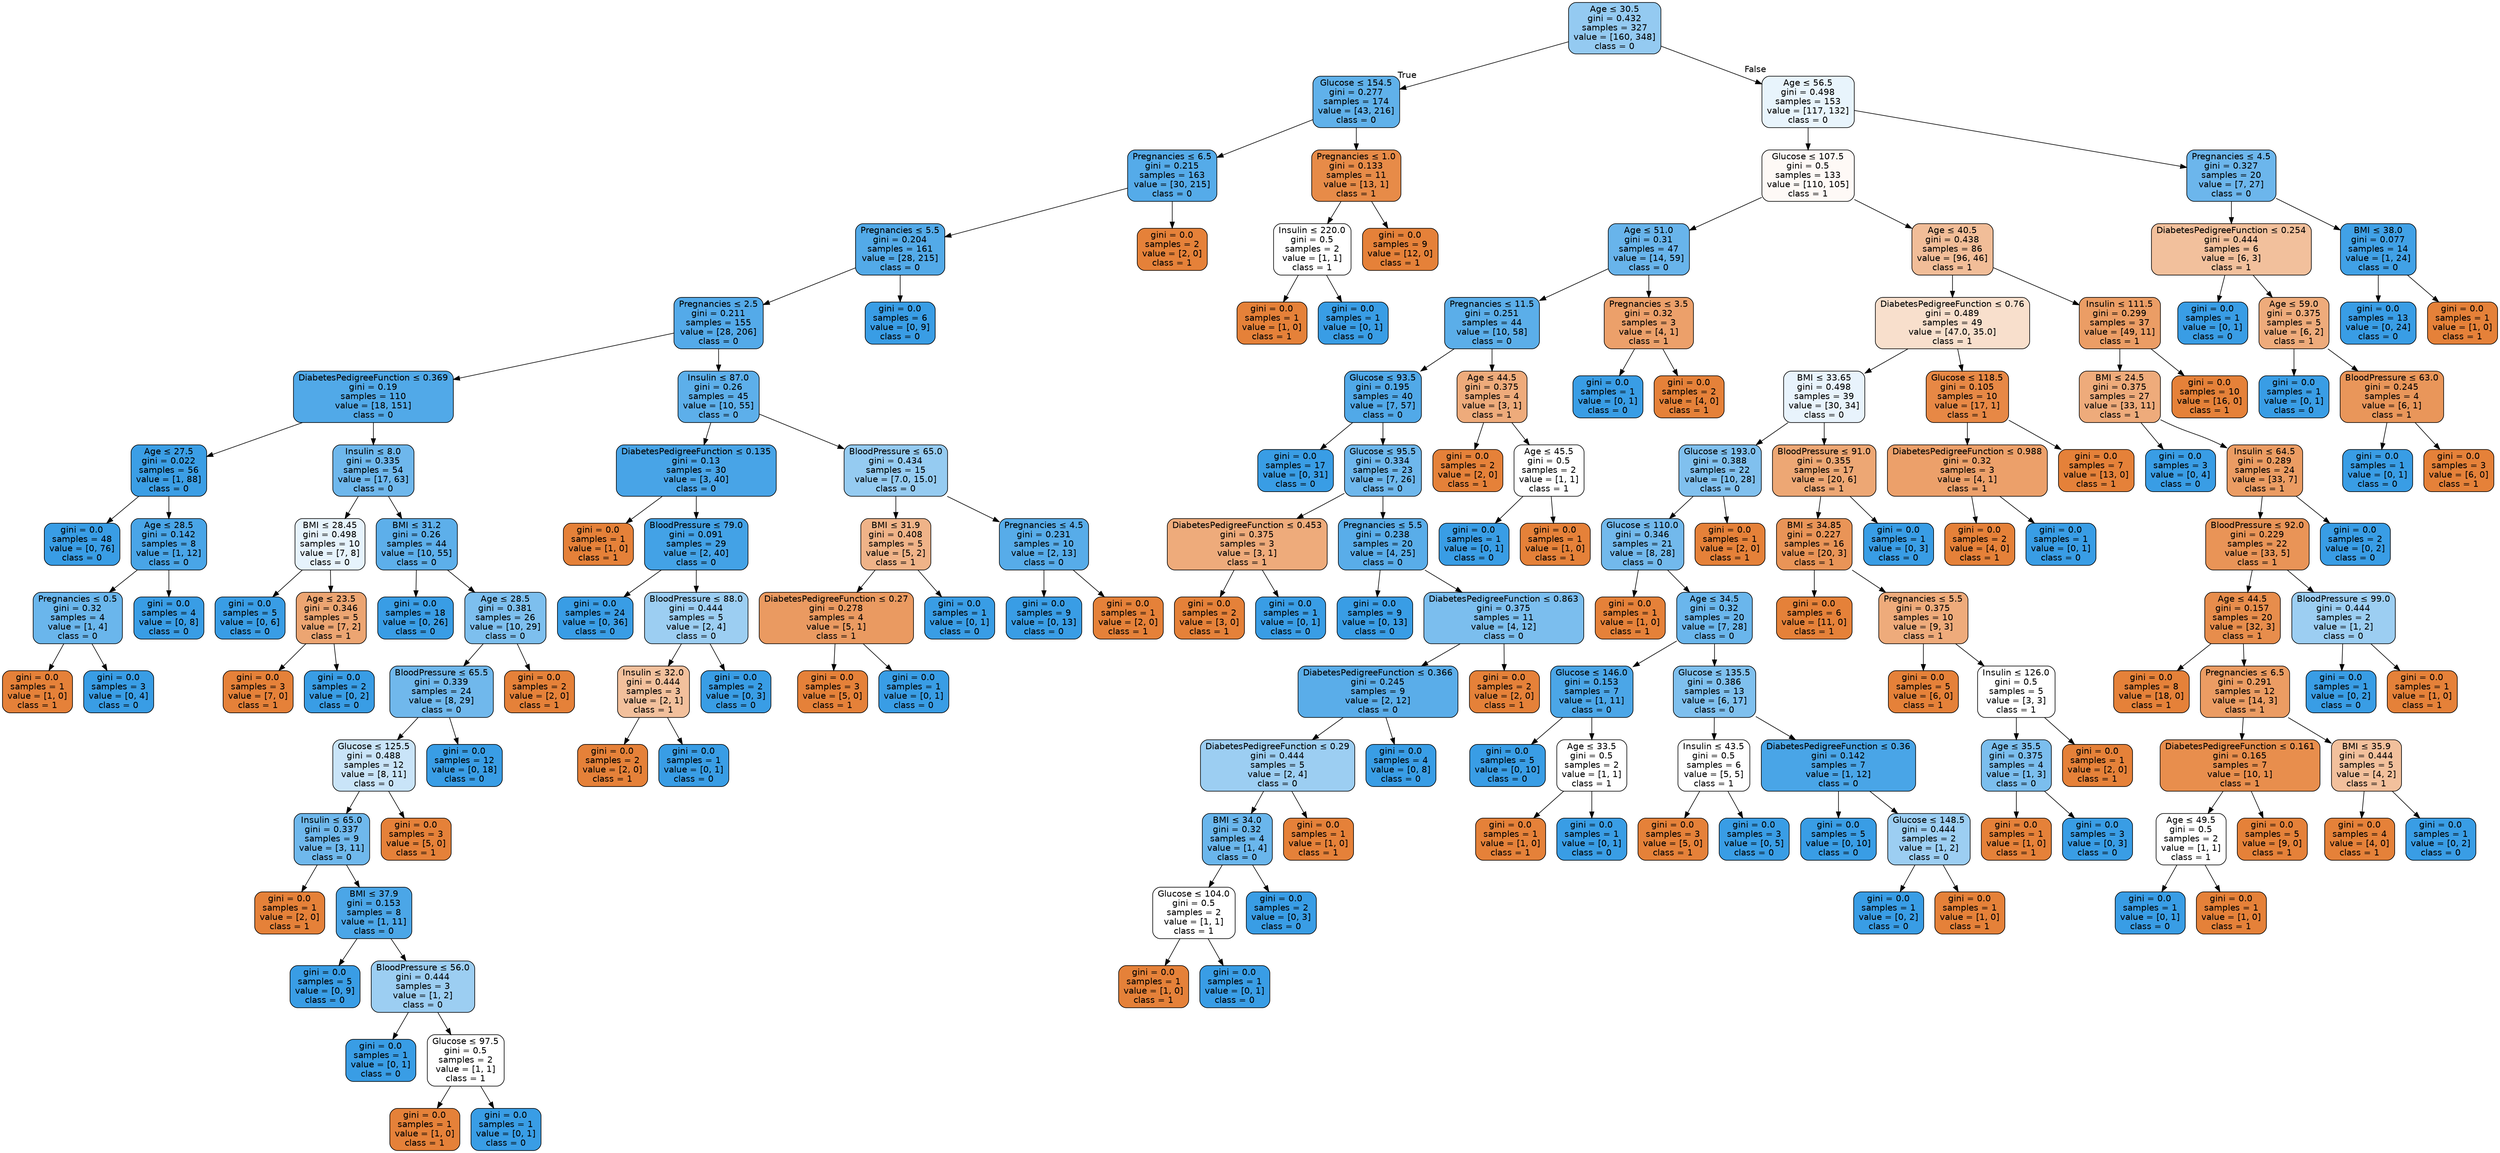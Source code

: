 digraph Tree {
node [shape=box, style="filled, rounded", color="black", fontname="helvetica"] ;
edge [fontname="helvetica"] ;
0 [label=<Age &le; 30.5<br/>gini = 0.432<br/>samples = 327<br/>value = [160, 348]<br/>class = 0>, fillcolor="#94caf1"] ;
1 [label=<Glucose &le; 154.5<br/>gini = 0.277<br/>samples = 174<br/>value = [43, 216]<br/>class = 0>, fillcolor="#60b1ea"] ;
0 -> 1 [labeldistance=2.5, labelangle=45, headlabel="True"] ;
2 [label=<Pregnancies &le; 6.5<br/>gini = 0.215<br/>samples = 163<br/>value = [30, 215]<br/>class = 0>, fillcolor="#55abe9"] ;
1 -> 2 ;
3 [label=<Pregnancies &le; 5.5<br/>gini = 0.204<br/>samples = 161<br/>value = [28, 215]<br/>class = 0>, fillcolor="#53aae8"] ;
2 -> 3 ;
4 [label=<Pregnancies &le; 2.5<br/>gini = 0.211<br/>samples = 155<br/>value = [28, 206]<br/>class = 0>, fillcolor="#54aae9"] ;
3 -> 4 ;
5 [label=<DiabetesPedigreeFunction &le; 0.369<br/>gini = 0.19<br/>samples = 110<br/>value = [18, 151]<br/>class = 0>, fillcolor="#51a9e8"] ;
4 -> 5 ;
6 [label=<Age &le; 27.5<br/>gini = 0.022<br/>samples = 56<br/>value = [1, 88]<br/>class = 0>, fillcolor="#3b9ee5"] ;
5 -> 6 ;
7 [label=<gini = 0.0<br/>samples = 48<br/>value = [0, 76]<br/>class = 0>, fillcolor="#399de5"] ;
6 -> 7 ;
8 [label=<Age &le; 28.5<br/>gini = 0.142<br/>samples = 8<br/>value = [1, 12]<br/>class = 0>, fillcolor="#49a5e7"] ;
6 -> 8 ;
9 [label=<Pregnancies &le; 0.5<br/>gini = 0.32<br/>samples = 4<br/>value = [1, 4]<br/>class = 0>, fillcolor="#6ab6ec"] ;
8 -> 9 ;
10 [label=<gini = 0.0<br/>samples = 1<br/>value = [1, 0]<br/>class = 1>, fillcolor="#e58139"] ;
9 -> 10 ;
11 [label=<gini = 0.0<br/>samples = 3<br/>value = [0, 4]<br/>class = 0>, fillcolor="#399de5"] ;
9 -> 11 ;
12 [label=<gini = 0.0<br/>samples = 4<br/>value = [0, 8]<br/>class = 0>, fillcolor="#399de5"] ;
8 -> 12 ;
13 [label=<Insulin &le; 8.0<br/>gini = 0.335<br/>samples = 54<br/>value = [17, 63]<br/>class = 0>, fillcolor="#6eb7ec"] ;
5 -> 13 ;
14 [label=<BMI &le; 28.45<br/>gini = 0.498<br/>samples = 10<br/>value = [7, 8]<br/>class = 0>, fillcolor="#e6f3fc"] ;
13 -> 14 ;
15 [label=<gini = 0.0<br/>samples = 5<br/>value = [0, 6]<br/>class = 0>, fillcolor="#399de5"] ;
14 -> 15 ;
16 [label=<Age &le; 23.5<br/>gini = 0.346<br/>samples = 5<br/>value = [7, 2]<br/>class = 1>, fillcolor="#eca572"] ;
14 -> 16 ;
17 [label=<gini = 0.0<br/>samples = 3<br/>value = [7, 0]<br/>class = 1>, fillcolor="#e58139"] ;
16 -> 17 ;
18 [label=<gini = 0.0<br/>samples = 2<br/>value = [0, 2]<br/>class = 0>, fillcolor="#399de5"] ;
16 -> 18 ;
19 [label=<BMI &le; 31.2<br/>gini = 0.26<br/>samples = 44<br/>value = [10, 55]<br/>class = 0>, fillcolor="#5dafea"] ;
13 -> 19 ;
20 [label=<gini = 0.0<br/>samples = 18<br/>value = [0, 26]<br/>class = 0>, fillcolor="#399de5"] ;
19 -> 20 ;
21 [label=<Age &le; 28.5<br/>gini = 0.381<br/>samples = 26<br/>value = [10, 29]<br/>class = 0>, fillcolor="#7dbfee"] ;
19 -> 21 ;
22 [label=<BloodPressure &le; 65.5<br/>gini = 0.339<br/>samples = 24<br/>value = [8, 29]<br/>class = 0>, fillcolor="#70b8ec"] ;
21 -> 22 ;
23 [label=<Glucose &le; 125.5<br/>gini = 0.488<br/>samples = 12<br/>value = [8, 11]<br/>class = 0>, fillcolor="#c9e4f8"] ;
22 -> 23 ;
24 [label=<Insulin &le; 65.0<br/>gini = 0.337<br/>samples = 9<br/>value = [3, 11]<br/>class = 0>, fillcolor="#6fb8ec"] ;
23 -> 24 ;
25 [label=<gini = 0.0<br/>samples = 1<br/>value = [2, 0]<br/>class = 1>, fillcolor="#e58139"] ;
24 -> 25 ;
26 [label=<BMI &le; 37.9<br/>gini = 0.153<br/>samples = 8<br/>value = [1, 11]<br/>class = 0>, fillcolor="#4ba6e7"] ;
24 -> 26 ;
27 [label=<gini = 0.0<br/>samples = 5<br/>value = [0, 9]<br/>class = 0>, fillcolor="#399de5"] ;
26 -> 27 ;
28 [label=<BloodPressure &le; 56.0<br/>gini = 0.444<br/>samples = 3<br/>value = [1, 2]<br/>class = 0>, fillcolor="#9ccef2"] ;
26 -> 28 ;
29 [label=<gini = 0.0<br/>samples = 1<br/>value = [0, 1]<br/>class = 0>, fillcolor="#399de5"] ;
28 -> 29 ;
30 [label=<Glucose &le; 97.5<br/>gini = 0.5<br/>samples = 2<br/>value = [1, 1]<br/>class = 1>, fillcolor="#ffffff"] ;
28 -> 30 ;
31 [label=<gini = 0.0<br/>samples = 1<br/>value = [1, 0]<br/>class = 1>, fillcolor="#e58139"] ;
30 -> 31 ;
32 [label=<gini = 0.0<br/>samples = 1<br/>value = [0, 1]<br/>class = 0>, fillcolor="#399de5"] ;
30 -> 32 ;
33 [label=<gini = 0.0<br/>samples = 3<br/>value = [5, 0]<br/>class = 1>, fillcolor="#e58139"] ;
23 -> 33 ;
34 [label=<gini = 0.0<br/>samples = 12<br/>value = [0, 18]<br/>class = 0>, fillcolor="#399de5"] ;
22 -> 34 ;
35 [label=<gini = 0.0<br/>samples = 2<br/>value = [2, 0]<br/>class = 1>, fillcolor="#e58139"] ;
21 -> 35 ;
36 [label=<Insulin &le; 87.0<br/>gini = 0.26<br/>samples = 45<br/>value = [10, 55]<br/>class = 0>, fillcolor="#5dafea"] ;
4 -> 36 ;
37 [label=<DiabetesPedigreeFunction &le; 0.135<br/>gini = 0.13<br/>samples = 30<br/>value = [3, 40]<br/>class = 0>, fillcolor="#48a4e7"] ;
36 -> 37 ;
38 [label=<gini = 0.0<br/>samples = 1<br/>value = [1, 0]<br/>class = 1>, fillcolor="#e58139"] ;
37 -> 38 ;
39 [label=<BloodPressure &le; 79.0<br/>gini = 0.091<br/>samples = 29<br/>value = [2, 40]<br/>class = 0>, fillcolor="#43a2e6"] ;
37 -> 39 ;
40 [label=<gini = 0.0<br/>samples = 24<br/>value = [0, 36]<br/>class = 0>, fillcolor="#399de5"] ;
39 -> 40 ;
41 [label=<BloodPressure &le; 88.0<br/>gini = 0.444<br/>samples = 5<br/>value = [2, 4]<br/>class = 0>, fillcolor="#9ccef2"] ;
39 -> 41 ;
42 [label=<Insulin &le; 32.0<br/>gini = 0.444<br/>samples = 3<br/>value = [2, 1]<br/>class = 1>, fillcolor="#f2c09c"] ;
41 -> 42 ;
43 [label=<gini = 0.0<br/>samples = 2<br/>value = [2, 0]<br/>class = 1>, fillcolor="#e58139"] ;
42 -> 43 ;
44 [label=<gini = 0.0<br/>samples = 1<br/>value = [0, 1]<br/>class = 0>, fillcolor="#399de5"] ;
42 -> 44 ;
45 [label=<gini = 0.0<br/>samples = 2<br/>value = [0, 3]<br/>class = 0>, fillcolor="#399de5"] ;
41 -> 45 ;
46 [label=<BloodPressure &le; 65.0<br/>gini = 0.434<br/>samples = 15<br/>value = [7.0, 15.0]<br/>class = 0>, fillcolor="#95cbf1"] ;
36 -> 46 ;
47 [label=<BMI &le; 31.9<br/>gini = 0.408<br/>samples = 5<br/>value = [5, 2]<br/>class = 1>, fillcolor="#efb388"] ;
46 -> 47 ;
48 [label=<DiabetesPedigreeFunction &le; 0.27<br/>gini = 0.278<br/>samples = 4<br/>value = [5, 1]<br/>class = 1>, fillcolor="#ea9a61"] ;
47 -> 48 ;
49 [label=<gini = 0.0<br/>samples = 3<br/>value = [5, 0]<br/>class = 1>, fillcolor="#e58139"] ;
48 -> 49 ;
50 [label=<gini = 0.0<br/>samples = 1<br/>value = [0, 1]<br/>class = 0>, fillcolor="#399de5"] ;
48 -> 50 ;
51 [label=<gini = 0.0<br/>samples = 1<br/>value = [0, 1]<br/>class = 0>, fillcolor="#399de5"] ;
47 -> 51 ;
52 [label=<Pregnancies &le; 4.5<br/>gini = 0.231<br/>samples = 10<br/>value = [2, 13]<br/>class = 0>, fillcolor="#57ace9"] ;
46 -> 52 ;
53 [label=<gini = 0.0<br/>samples = 9<br/>value = [0, 13]<br/>class = 0>, fillcolor="#399de5"] ;
52 -> 53 ;
54 [label=<gini = 0.0<br/>samples = 1<br/>value = [2, 0]<br/>class = 1>, fillcolor="#e58139"] ;
52 -> 54 ;
55 [label=<gini = 0.0<br/>samples = 6<br/>value = [0, 9]<br/>class = 0>, fillcolor="#399de5"] ;
3 -> 55 ;
56 [label=<gini = 0.0<br/>samples = 2<br/>value = [2, 0]<br/>class = 1>, fillcolor="#e58139"] ;
2 -> 56 ;
57 [label=<Pregnancies &le; 1.0<br/>gini = 0.133<br/>samples = 11<br/>value = [13, 1]<br/>class = 1>, fillcolor="#e78b48"] ;
1 -> 57 ;
58 [label=<Insulin &le; 220.0<br/>gini = 0.5<br/>samples = 2<br/>value = [1, 1]<br/>class = 1>, fillcolor="#ffffff"] ;
57 -> 58 ;
59 [label=<gini = 0.0<br/>samples = 1<br/>value = [1, 0]<br/>class = 1>, fillcolor="#e58139"] ;
58 -> 59 ;
60 [label=<gini = 0.0<br/>samples = 1<br/>value = [0, 1]<br/>class = 0>, fillcolor="#399de5"] ;
58 -> 60 ;
61 [label=<gini = 0.0<br/>samples = 9<br/>value = [12, 0]<br/>class = 1>, fillcolor="#e58139"] ;
57 -> 61 ;
62 [label=<Age &le; 56.5<br/>gini = 0.498<br/>samples = 153<br/>value = [117, 132]<br/>class = 0>, fillcolor="#e8f4fc"] ;
0 -> 62 [labeldistance=2.5, labelangle=-45, headlabel="False"] ;
63 [label=<Glucose &le; 107.5<br/>gini = 0.5<br/>samples = 133<br/>value = [110, 105]<br/>class = 1>, fillcolor="#fef9f6"] ;
62 -> 63 ;
64 [label=<Age &le; 51.0<br/>gini = 0.31<br/>samples = 47<br/>value = [14, 59]<br/>class = 0>, fillcolor="#68b4eb"] ;
63 -> 64 ;
65 [label=<Pregnancies &le; 11.5<br/>gini = 0.251<br/>samples = 44<br/>value = [10, 58]<br/>class = 0>, fillcolor="#5baee9"] ;
64 -> 65 ;
66 [label=<Glucose &le; 93.5<br/>gini = 0.195<br/>samples = 40<br/>value = [7, 57]<br/>class = 0>, fillcolor="#51a9e8"] ;
65 -> 66 ;
67 [label=<gini = 0.0<br/>samples = 17<br/>value = [0, 31]<br/>class = 0>, fillcolor="#399de5"] ;
66 -> 67 ;
68 [label=<Glucose &le; 95.5<br/>gini = 0.334<br/>samples = 23<br/>value = [7, 26]<br/>class = 0>, fillcolor="#6eb7ec"] ;
66 -> 68 ;
69 [label=<DiabetesPedigreeFunction &le; 0.453<br/>gini = 0.375<br/>samples = 3<br/>value = [3, 1]<br/>class = 1>, fillcolor="#eeab7b"] ;
68 -> 69 ;
70 [label=<gini = 0.0<br/>samples = 2<br/>value = [3, 0]<br/>class = 1>, fillcolor="#e58139"] ;
69 -> 70 ;
71 [label=<gini = 0.0<br/>samples = 1<br/>value = [0, 1]<br/>class = 0>, fillcolor="#399de5"] ;
69 -> 71 ;
72 [label=<Pregnancies &le; 5.5<br/>gini = 0.238<br/>samples = 20<br/>value = [4, 25]<br/>class = 0>, fillcolor="#59ade9"] ;
68 -> 72 ;
73 [label=<gini = 0.0<br/>samples = 9<br/>value = [0, 13]<br/>class = 0>, fillcolor="#399de5"] ;
72 -> 73 ;
74 [label=<DiabetesPedigreeFunction &le; 0.863<br/>gini = 0.375<br/>samples = 11<br/>value = [4, 12]<br/>class = 0>, fillcolor="#7bbeee"] ;
72 -> 74 ;
75 [label=<DiabetesPedigreeFunction &le; 0.366<br/>gini = 0.245<br/>samples = 9<br/>value = [2, 12]<br/>class = 0>, fillcolor="#5aade9"] ;
74 -> 75 ;
76 [label=<DiabetesPedigreeFunction &le; 0.29<br/>gini = 0.444<br/>samples = 5<br/>value = [2, 4]<br/>class = 0>, fillcolor="#9ccef2"] ;
75 -> 76 ;
77 [label=<BMI &le; 34.0<br/>gini = 0.32<br/>samples = 4<br/>value = [1, 4]<br/>class = 0>, fillcolor="#6ab6ec"] ;
76 -> 77 ;
78 [label=<Glucose &le; 104.0<br/>gini = 0.5<br/>samples = 2<br/>value = [1, 1]<br/>class = 1>, fillcolor="#ffffff"] ;
77 -> 78 ;
79 [label=<gini = 0.0<br/>samples = 1<br/>value = [1, 0]<br/>class = 1>, fillcolor="#e58139"] ;
78 -> 79 ;
80 [label=<gini = 0.0<br/>samples = 1<br/>value = [0, 1]<br/>class = 0>, fillcolor="#399de5"] ;
78 -> 80 ;
81 [label=<gini = 0.0<br/>samples = 2<br/>value = [0, 3]<br/>class = 0>, fillcolor="#399de5"] ;
77 -> 81 ;
82 [label=<gini = 0.0<br/>samples = 1<br/>value = [1, 0]<br/>class = 1>, fillcolor="#e58139"] ;
76 -> 82 ;
83 [label=<gini = 0.0<br/>samples = 4<br/>value = [0, 8]<br/>class = 0>, fillcolor="#399de5"] ;
75 -> 83 ;
84 [label=<gini = 0.0<br/>samples = 2<br/>value = [2, 0]<br/>class = 1>, fillcolor="#e58139"] ;
74 -> 84 ;
85 [label=<Age &le; 44.5<br/>gini = 0.375<br/>samples = 4<br/>value = [3, 1]<br/>class = 1>, fillcolor="#eeab7b"] ;
65 -> 85 ;
86 [label=<gini = 0.0<br/>samples = 2<br/>value = [2, 0]<br/>class = 1>, fillcolor="#e58139"] ;
85 -> 86 ;
87 [label=<Age &le; 45.5<br/>gini = 0.5<br/>samples = 2<br/>value = [1, 1]<br/>class = 1>, fillcolor="#ffffff"] ;
85 -> 87 ;
88 [label=<gini = 0.0<br/>samples = 1<br/>value = [0, 1]<br/>class = 0>, fillcolor="#399de5"] ;
87 -> 88 ;
89 [label=<gini = 0.0<br/>samples = 1<br/>value = [1, 0]<br/>class = 1>, fillcolor="#e58139"] ;
87 -> 89 ;
90 [label=<Pregnancies &le; 3.5<br/>gini = 0.32<br/>samples = 3<br/>value = [4, 1]<br/>class = 1>, fillcolor="#eca06a"] ;
64 -> 90 ;
91 [label=<gini = 0.0<br/>samples = 1<br/>value = [0, 1]<br/>class = 0>, fillcolor="#399de5"] ;
90 -> 91 ;
92 [label=<gini = 0.0<br/>samples = 2<br/>value = [4, 0]<br/>class = 1>, fillcolor="#e58139"] ;
90 -> 92 ;
93 [label=<Age &le; 40.5<br/>gini = 0.438<br/>samples = 86<br/>value = [96, 46]<br/>class = 1>, fillcolor="#f1bd98"] ;
63 -> 93 ;
94 [label=<DiabetesPedigreeFunction &le; 0.76<br/>gini = 0.489<br/>samples = 49<br/>value = [47.0, 35.0]<br/>class = 1>, fillcolor="#f8dfcc"] ;
93 -> 94 ;
95 [label=<BMI &le; 33.65<br/>gini = 0.498<br/>samples = 39<br/>value = [30, 34]<br/>class = 0>, fillcolor="#e8f3fc"] ;
94 -> 95 ;
96 [label=<Glucose &le; 193.0<br/>gini = 0.388<br/>samples = 22<br/>value = [10, 28]<br/>class = 0>, fillcolor="#80c0ee"] ;
95 -> 96 ;
97 [label=<Glucose &le; 110.0<br/>gini = 0.346<br/>samples = 21<br/>value = [8, 28]<br/>class = 0>, fillcolor="#72b9ec"] ;
96 -> 97 ;
98 [label=<gini = 0.0<br/>samples = 1<br/>value = [1, 0]<br/>class = 1>, fillcolor="#e58139"] ;
97 -> 98 ;
99 [label=<Age &le; 34.5<br/>gini = 0.32<br/>samples = 20<br/>value = [7, 28]<br/>class = 0>, fillcolor="#6ab6ec"] ;
97 -> 99 ;
100 [label=<Glucose &le; 146.0<br/>gini = 0.153<br/>samples = 7<br/>value = [1, 11]<br/>class = 0>, fillcolor="#4ba6e7"] ;
99 -> 100 ;
101 [label=<gini = 0.0<br/>samples = 5<br/>value = [0, 10]<br/>class = 0>, fillcolor="#399de5"] ;
100 -> 101 ;
102 [label=<Age &le; 33.5<br/>gini = 0.5<br/>samples = 2<br/>value = [1, 1]<br/>class = 1>, fillcolor="#ffffff"] ;
100 -> 102 ;
103 [label=<gini = 0.0<br/>samples = 1<br/>value = [1, 0]<br/>class = 1>, fillcolor="#e58139"] ;
102 -> 103 ;
104 [label=<gini = 0.0<br/>samples = 1<br/>value = [0, 1]<br/>class = 0>, fillcolor="#399de5"] ;
102 -> 104 ;
105 [label=<Glucose &le; 135.5<br/>gini = 0.386<br/>samples = 13<br/>value = [6, 17]<br/>class = 0>, fillcolor="#7fc0ee"] ;
99 -> 105 ;
106 [label=<Insulin &le; 43.5<br/>gini = 0.5<br/>samples = 6<br/>value = [5, 5]<br/>class = 1>, fillcolor="#ffffff"] ;
105 -> 106 ;
107 [label=<gini = 0.0<br/>samples = 3<br/>value = [5, 0]<br/>class = 1>, fillcolor="#e58139"] ;
106 -> 107 ;
108 [label=<gini = 0.0<br/>samples = 3<br/>value = [0, 5]<br/>class = 0>, fillcolor="#399de5"] ;
106 -> 108 ;
109 [label=<DiabetesPedigreeFunction &le; 0.36<br/>gini = 0.142<br/>samples = 7<br/>value = [1, 12]<br/>class = 0>, fillcolor="#49a5e7"] ;
105 -> 109 ;
110 [label=<gini = 0.0<br/>samples = 5<br/>value = [0, 10]<br/>class = 0>, fillcolor="#399de5"] ;
109 -> 110 ;
111 [label=<Glucose &le; 148.5<br/>gini = 0.444<br/>samples = 2<br/>value = [1, 2]<br/>class = 0>, fillcolor="#9ccef2"] ;
109 -> 111 ;
112 [label=<gini = 0.0<br/>samples = 1<br/>value = [0, 2]<br/>class = 0>, fillcolor="#399de5"] ;
111 -> 112 ;
113 [label=<gini = 0.0<br/>samples = 1<br/>value = [1, 0]<br/>class = 1>, fillcolor="#e58139"] ;
111 -> 113 ;
114 [label=<gini = 0.0<br/>samples = 1<br/>value = [2, 0]<br/>class = 1>, fillcolor="#e58139"] ;
96 -> 114 ;
115 [label=<BloodPressure &le; 91.0<br/>gini = 0.355<br/>samples = 17<br/>value = [20, 6]<br/>class = 1>, fillcolor="#eda774"] ;
95 -> 115 ;
116 [label=<BMI &le; 34.85<br/>gini = 0.227<br/>samples = 16<br/>value = [20, 3]<br/>class = 1>, fillcolor="#e99457"] ;
115 -> 116 ;
117 [label=<gini = 0.0<br/>samples = 6<br/>value = [11, 0]<br/>class = 1>, fillcolor="#e58139"] ;
116 -> 117 ;
118 [label=<Pregnancies &le; 5.5<br/>gini = 0.375<br/>samples = 10<br/>value = [9, 3]<br/>class = 1>, fillcolor="#eeab7b"] ;
116 -> 118 ;
119 [label=<gini = 0.0<br/>samples = 5<br/>value = [6, 0]<br/>class = 1>, fillcolor="#e58139"] ;
118 -> 119 ;
120 [label=<Insulin &le; 126.0<br/>gini = 0.5<br/>samples = 5<br/>value = [3, 3]<br/>class = 1>, fillcolor="#ffffff"] ;
118 -> 120 ;
121 [label=<Age &le; 35.5<br/>gini = 0.375<br/>samples = 4<br/>value = [1, 3]<br/>class = 0>, fillcolor="#7bbeee"] ;
120 -> 121 ;
122 [label=<gini = 0.0<br/>samples = 1<br/>value = [1, 0]<br/>class = 1>, fillcolor="#e58139"] ;
121 -> 122 ;
123 [label=<gini = 0.0<br/>samples = 3<br/>value = [0, 3]<br/>class = 0>, fillcolor="#399de5"] ;
121 -> 123 ;
124 [label=<gini = 0.0<br/>samples = 1<br/>value = [2, 0]<br/>class = 1>, fillcolor="#e58139"] ;
120 -> 124 ;
125 [label=<gini = 0.0<br/>samples = 1<br/>value = [0, 3]<br/>class = 0>, fillcolor="#399de5"] ;
115 -> 125 ;
126 [label=<Glucose &le; 118.5<br/>gini = 0.105<br/>samples = 10<br/>value = [17, 1]<br/>class = 1>, fillcolor="#e78845"] ;
94 -> 126 ;
127 [label=<DiabetesPedigreeFunction &le; 0.988<br/>gini = 0.32<br/>samples = 3<br/>value = [4, 1]<br/>class = 1>, fillcolor="#eca06a"] ;
126 -> 127 ;
128 [label=<gini = 0.0<br/>samples = 2<br/>value = [4, 0]<br/>class = 1>, fillcolor="#e58139"] ;
127 -> 128 ;
129 [label=<gini = 0.0<br/>samples = 1<br/>value = [0, 1]<br/>class = 0>, fillcolor="#399de5"] ;
127 -> 129 ;
130 [label=<gini = 0.0<br/>samples = 7<br/>value = [13, 0]<br/>class = 1>, fillcolor="#e58139"] ;
126 -> 130 ;
131 [label=<Insulin &le; 111.5<br/>gini = 0.299<br/>samples = 37<br/>value = [49, 11]<br/>class = 1>, fillcolor="#eb9d65"] ;
93 -> 131 ;
132 [label=<BMI &le; 24.5<br/>gini = 0.375<br/>samples = 27<br/>value = [33, 11]<br/>class = 1>, fillcolor="#eeab7b"] ;
131 -> 132 ;
133 [label=<gini = 0.0<br/>samples = 3<br/>value = [0, 4]<br/>class = 0>, fillcolor="#399de5"] ;
132 -> 133 ;
134 [label=<Insulin &le; 64.5<br/>gini = 0.289<br/>samples = 24<br/>value = [33, 7]<br/>class = 1>, fillcolor="#eb9c63"] ;
132 -> 134 ;
135 [label=<BloodPressure &le; 92.0<br/>gini = 0.229<br/>samples = 22<br/>value = [33, 5]<br/>class = 1>, fillcolor="#e99457"] ;
134 -> 135 ;
136 [label=<Age &le; 44.5<br/>gini = 0.157<br/>samples = 20<br/>value = [32, 3]<br/>class = 1>, fillcolor="#e78d4c"] ;
135 -> 136 ;
137 [label=<gini = 0.0<br/>samples = 8<br/>value = [18, 0]<br/>class = 1>, fillcolor="#e58139"] ;
136 -> 137 ;
138 [label=<Pregnancies &le; 6.5<br/>gini = 0.291<br/>samples = 12<br/>value = [14, 3]<br/>class = 1>, fillcolor="#eb9c63"] ;
136 -> 138 ;
139 [label=<DiabetesPedigreeFunction &le; 0.161<br/>gini = 0.165<br/>samples = 7<br/>value = [10, 1]<br/>class = 1>, fillcolor="#e88e4d"] ;
138 -> 139 ;
140 [label=<Age &le; 49.5<br/>gini = 0.5<br/>samples = 2<br/>value = [1, 1]<br/>class = 1>, fillcolor="#ffffff"] ;
139 -> 140 ;
141 [label=<gini = 0.0<br/>samples = 1<br/>value = [0, 1]<br/>class = 0>, fillcolor="#399de5"] ;
140 -> 141 ;
142 [label=<gini = 0.0<br/>samples = 1<br/>value = [1, 0]<br/>class = 1>, fillcolor="#e58139"] ;
140 -> 142 ;
143 [label=<gini = 0.0<br/>samples = 5<br/>value = [9, 0]<br/>class = 1>, fillcolor="#e58139"] ;
139 -> 143 ;
144 [label=<BMI &le; 35.9<br/>gini = 0.444<br/>samples = 5<br/>value = [4, 2]<br/>class = 1>, fillcolor="#f2c09c"] ;
138 -> 144 ;
145 [label=<gini = 0.0<br/>samples = 4<br/>value = [4, 0]<br/>class = 1>, fillcolor="#e58139"] ;
144 -> 145 ;
146 [label=<gini = 0.0<br/>samples = 1<br/>value = [0, 2]<br/>class = 0>, fillcolor="#399de5"] ;
144 -> 146 ;
147 [label=<BloodPressure &le; 99.0<br/>gini = 0.444<br/>samples = 2<br/>value = [1, 2]<br/>class = 0>, fillcolor="#9ccef2"] ;
135 -> 147 ;
148 [label=<gini = 0.0<br/>samples = 1<br/>value = [0, 2]<br/>class = 0>, fillcolor="#399de5"] ;
147 -> 148 ;
149 [label=<gini = 0.0<br/>samples = 1<br/>value = [1, 0]<br/>class = 1>, fillcolor="#e58139"] ;
147 -> 149 ;
150 [label=<gini = 0.0<br/>samples = 2<br/>value = [0, 2]<br/>class = 0>, fillcolor="#399de5"] ;
134 -> 150 ;
151 [label=<gini = 0.0<br/>samples = 10<br/>value = [16, 0]<br/>class = 1>, fillcolor="#e58139"] ;
131 -> 151 ;
152 [label=<Pregnancies &le; 4.5<br/>gini = 0.327<br/>samples = 20<br/>value = [7, 27]<br/>class = 0>, fillcolor="#6cb6ec"] ;
62 -> 152 ;
153 [label=<DiabetesPedigreeFunction &le; 0.254<br/>gini = 0.444<br/>samples = 6<br/>value = [6, 3]<br/>class = 1>, fillcolor="#f2c09c"] ;
152 -> 153 ;
154 [label=<gini = 0.0<br/>samples = 1<br/>value = [0, 1]<br/>class = 0>, fillcolor="#399de5"] ;
153 -> 154 ;
155 [label=<Age &le; 59.0<br/>gini = 0.375<br/>samples = 5<br/>value = [6, 2]<br/>class = 1>, fillcolor="#eeab7b"] ;
153 -> 155 ;
156 [label=<gini = 0.0<br/>samples = 1<br/>value = [0, 1]<br/>class = 0>, fillcolor="#399de5"] ;
155 -> 156 ;
157 [label=<BloodPressure &le; 63.0<br/>gini = 0.245<br/>samples = 4<br/>value = [6, 1]<br/>class = 1>, fillcolor="#e9965a"] ;
155 -> 157 ;
158 [label=<gini = 0.0<br/>samples = 1<br/>value = [0, 1]<br/>class = 0>, fillcolor="#399de5"] ;
157 -> 158 ;
159 [label=<gini = 0.0<br/>samples = 3<br/>value = [6, 0]<br/>class = 1>, fillcolor="#e58139"] ;
157 -> 159 ;
160 [label=<BMI &le; 38.0<br/>gini = 0.077<br/>samples = 14<br/>value = [1, 24]<br/>class = 0>, fillcolor="#41a1e6"] ;
152 -> 160 ;
161 [label=<gini = 0.0<br/>samples = 13<br/>value = [0, 24]<br/>class = 0>, fillcolor="#399de5"] ;
160 -> 161 ;
162 [label=<gini = 0.0<br/>samples = 1<br/>value = [1, 0]<br/>class = 1>, fillcolor="#e58139"] ;
160 -> 162 ;
}